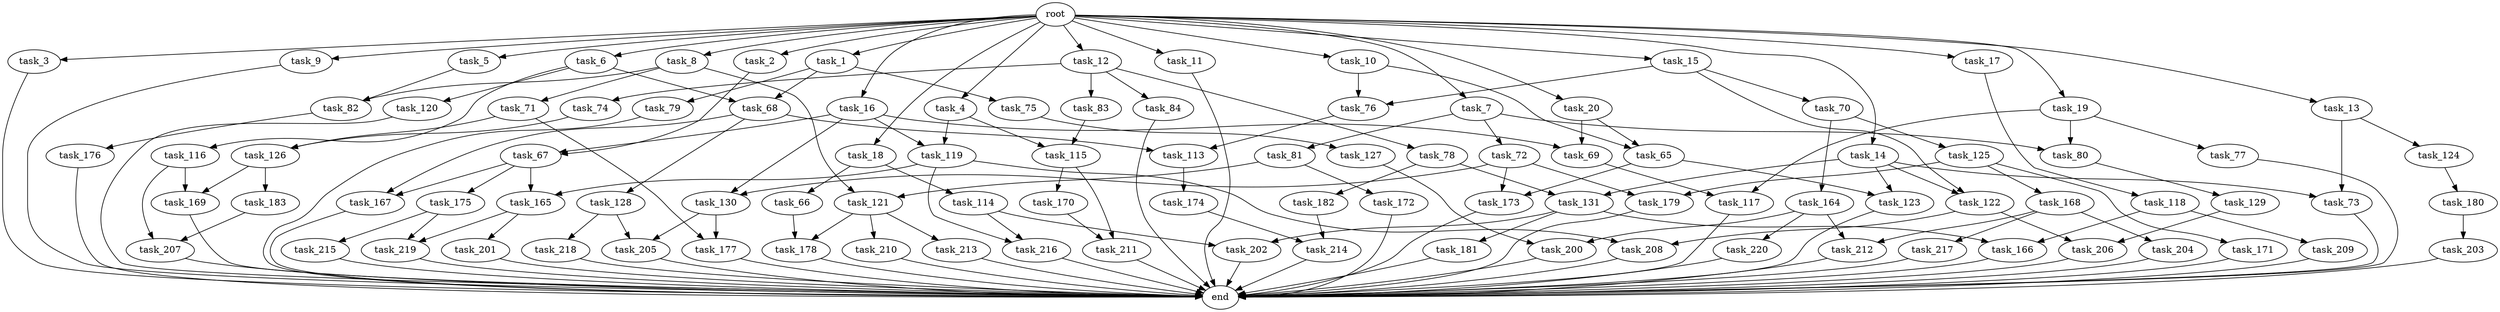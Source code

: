 digraph G {
  root [size="0.000000"];
  task_1 [size="1024.000000"];
  task_2 [size="1024.000000"];
  task_3 [size="1024.000000"];
  task_4 [size="1024.000000"];
  task_5 [size="1024.000000"];
  task_6 [size="1024.000000"];
  task_7 [size="1024.000000"];
  task_8 [size="1024.000000"];
  task_9 [size="1024.000000"];
  task_10 [size="1024.000000"];
  task_11 [size="1024.000000"];
  task_12 [size="1024.000000"];
  task_13 [size="1024.000000"];
  task_14 [size="1024.000000"];
  task_15 [size="1024.000000"];
  task_16 [size="1024.000000"];
  task_17 [size="1024.000000"];
  task_18 [size="1024.000000"];
  task_19 [size="1024.000000"];
  task_20 [size="1024.000000"];
  task_65 [size="1099511627776.000000"];
  task_66 [size="137438953472.000000"];
  task_67 [size="627065225216.000000"];
  task_68 [size="687194767360.000000"];
  task_69 [size="1099511627776.000000"];
  task_70 [size="695784701952.000000"];
  task_71 [size="137438953472.000000"];
  task_72 [size="420906795008.000000"];
  task_73 [size="858993459200.000000"];
  task_74 [size="858993459200.000000"];
  task_75 [size="137438953472.000000"];
  task_76 [size="1245540515840.000000"];
  task_77 [size="420906795008.000000"];
  task_78 [size="858993459200.000000"];
  task_79 [size="137438953472.000000"];
  task_80 [size="841813590016.000000"];
  task_81 [size="420906795008.000000"];
  task_82 [size="996432412672.000000"];
  task_83 [size="858993459200.000000"];
  task_84 [size="858993459200.000000"];
  task_113 [size="858993459200.000000"];
  task_114 [size="137438953472.000000"];
  task_115 [size="523986010112.000000"];
  task_116 [size="549755813888.000000"];
  task_117 [size="558345748480.000000"];
  task_118 [size="77309411328.000000"];
  task_119 [size="764504178688.000000"];
  task_120 [size="549755813888.000000"];
  task_121 [size="352187318272.000000"];
  task_122 [size="1245540515840.000000"];
  task_123 [size="1408749273088.000000"];
  task_124 [size="309237645312.000000"];
  task_125 [size="309237645312.000000"];
  task_126 [size="687194767360.000000"];
  task_127 [size="214748364800.000000"];
  task_128 [size="549755813888.000000"];
  task_129 [size="214748364800.000000"];
  task_130 [size="584115552256.000000"];
  task_131 [size="1408749273088.000000"];
  task_164 [size="309237645312.000000"];
  task_165 [size="558345748480.000000"];
  task_166 [size="171798691840.000000"];
  task_167 [size="687194767360.000000"];
  task_168 [size="77309411328.000000"];
  task_169 [size="1717986918400.000000"];
  task_170 [size="137438953472.000000"];
  task_171 [size="77309411328.000000"];
  task_172 [size="214748364800.000000"];
  task_173 [size="893353197568.000000"];
  task_174 [size="695784701952.000000"];
  task_175 [size="137438953472.000000"];
  task_176 [size="77309411328.000000"];
  task_177 [size="1099511627776.000000"];
  task_178 [size="773094113280.000000"];
  task_179 [size="111669149696.000000"];
  task_180 [size="214748364800.000000"];
  task_181 [size="34359738368.000000"];
  task_182 [size="858993459200.000000"];
  task_183 [size="858993459200.000000"];
  task_200 [size="292057776128.000000"];
  task_201 [size="309237645312.000000"];
  task_202 [size="171798691840.000000"];
  task_203 [size="695784701952.000000"];
  task_204 [size="420906795008.000000"];
  task_205 [size="627065225216.000000"];
  task_206 [size="936302870528.000000"];
  task_207 [size="936302870528.000000"];
  task_208 [size="498216206336.000000"];
  task_209 [size="137438953472.000000"];
  task_210 [size="695784701952.000000"];
  task_211 [size="446676598784.000000"];
  task_212 [size="635655159808.000000"];
  task_213 [size="695784701952.000000"];
  task_214 [size="936302870528.000000"];
  task_215 [size="214748364800.000000"];
  task_216 [size="558345748480.000000"];
  task_217 [size="420906795008.000000"];
  task_218 [size="77309411328.000000"];
  task_219 [size="523986010112.000000"];
  task_220 [size="214748364800.000000"];
  end [size="0.000000"];

  root -> task_1 [size="1.000000"];
  root -> task_2 [size="1.000000"];
  root -> task_3 [size="1.000000"];
  root -> task_4 [size="1.000000"];
  root -> task_5 [size="1.000000"];
  root -> task_6 [size="1.000000"];
  root -> task_7 [size="1.000000"];
  root -> task_8 [size="1.000000"];
  root -> task_9 [size="1.000000"];
  root -> task_10 [size="1.000000"];
  root -> task_11 [size="1.000000"];
  root -> task_12 [size="1.000000"];
  root -> task_13 [size="1.000000"];
  root -> task_14 [size="1.000000"];
  root -> task_15 [size="1.000000"];
  root -> task_16 [size="1.000000"];
  root -> task_17 [size="1.000000"];
  root -> task_18 [size="1.000000"];
  root -> task_19 [size="1.000000"];
  root -> task_20 [size="1.000000"];
  task_1 -> task_68 [size="134217728.000000"];
  task_1 -> task_75 [size="134217728.000000"];
  task_1 -> task_79 [size="134217728.000000"];
  task_2 -> task_67 [size="75497472.000000"];
  task_3 -> end [size="1.000000"];
  task_4 -> task_115 [size="209715200.000000"];
  task_4 -> task_119 [size="209715200.000000"];
  task_5 -> task_82 [size="838860800.000000"];
  task_6 -> task_68 [size="536870912.000000"];
  task_6 -> task_116 [size="536870912.000000"];
  task_6 -> task_120 [size="536870912.000000"];
  task_7 -> task_72 [size="411041792.000000"];
  task_7 -> task_80 [size="411041792.000000"];
  task_7 -> task_81 [size="411041792.000000"];
  task_8 -> task_71 [size="134217728.000000"];
  task_8 -> task_82 [size="134217728.000000"];
  task_8 -> task_121 [size="134217728.000000"];
  task_9 -> end [size="1.000000"];
  task_10 -> task_65 [size="536870912.000000"];
  task_10 -> task_76 [size="536870912.000000"];
  task_11 -> end [size="1.000000"];
  task_12 -> task_74 [size="838860800.000000"];
  task_12 -> task_78 [size="838860800.000000"];
  task_12 -> task_83 [size="838860800.000000"];
  task_12 -> task_84 [size="838860800.000000"];
  task_13 -> task_73 [size="301989888.000000"];
  task_13 -> task_124 [size="301989888.000000"];
  task_14 -> task_73 [size="536870912.000000"];
  task_14 -> task_122 [size="536870912.000000"];
  task_14 -> task_123 [size="536870912.000000"];
  task_14 -> task_131 [size="536870912.000000"];
  task_15 -> task_70 [size="679477248.000000"];
  task_15 -> task_76 [size="679477248.000000"];
  task_15 -> task_122 [size="679477248.000000"];
  task_16 -> task_67 [size="536870912.000000"];
  task_16 -> task_69 [size="536870912.000000"];
  task_16 -> task_119 [size="536870912.000000"];
  task_16 -> task_130 [size="536870912.000000"];
  task_17 -> task_118 [size="75497472.000000"];
  task_18 -> task_66 [size="134217728.000000"];
  task_18 -> task_114 [size="134217728.000000"];
  task_19 -> task_77 [size="411041792.000000"];
  task_19 -> task_80 [size="411041792.000000"];
  task_19 -> task_117 [size="411041792.000000"];
  task_20 -> task_65 [size="536870912.000000"];
  task_20 -> task_69 [size="536870912.000000"];
  task_65 -> task_123 [size="838860800.000000"];
  task_65 -> task_173 [size="838860800.000000"];
  task_66 -> task_178 [size="75497472.000000"];
  task_67 -> task_165 [size="134217728.000000"];
  task_67 -> task_167 [size="134217728.000000"];
  task_67 -> task_175 [size="134217728.000000"];
  task_68 -> task_113 [size="536870912.000000"];
  task_68 -> task_128 [size="536870912.000000"];
  task_68 -> task_167 [size="536870912.000000"];
  task_69 -> task_117 [size="134217728.000000"];
  task_70 -> task_125 [size="301989888.000000"];
  task_70 -> task_164 [size="301989888.000000"];
  task_71 -> task_126 [size="536870912.000000"];
  task_71 -> task_177 [size="536870912.000000"];
  task_72 -> task_130 [size="33554432.000000"];
  task_72 -> task_173 [size="33554432.000000"];
  task_72 -> task_179 [size="33554432.000000"];
  task_73 -> end [size="1.000000"];
  task_74 -> task_126 [size="134217728.000000"];
  task_75 -> task_127 [size="209715200.000000"];
  task_76 -> task_113 [size="301989888.000000"];
  task_77 -> end [size="1.000000"];
  task_78 -> task_131 [size="838860800.000000"];
  task_78 -> task_182 [size="838860800.000000"];
  task_79 -> end [size="1.000000"];
  task_80 -> task_129 [size="209715200.000000"];
  task_81 -> task_121 [size="209715200.000000"];
  task_81 -> task_172 [size="209715200.000000"];
  task_82 -> task_176 [size="75497472.000000"];
  task_83 -> task_115 [size="301989888.000000"];
  task_84 -> end [size="1.000000"];
  task_113 -> task_174 [size="679477248.000000"];
  task_114 -> task_202 [size="134217728.000000"];
  task_114 -> task_216 [size="134217728.000000"];
  task_115 -> task_170 [size="134217728.000000"];
  task_115 -> task_211 [size="134217728.000000"];
  task_116 -> task_169 [size="838860800.000000"];
  task_116 -> task_207 [size="838860800.000000"];
  task_117 -> end [size="1.000000"];
  task_118 -> task_166 [size="134217728.000000"];
  task_118 -> task_209 [size="134217728.000000"];
  task_119 -> task_165 [size="411041792.000000"];
  task_119 -> task_208 [size="411041792.000000"];
  task_119 -> task_216 [size="411041792.000000"];
  task_120 -> end [size="1.000000"];
  task_121 -> task_178 [size="679477248.000000"];
  task_121 -> task_210 [size="679477248.000000"];
  task_121 -> task_213 [size="679477248.000000"];
  task_122 -> task_206 [size="75497472.000000"];
  task_122 -> task_208 [size="75497472.000000"];
  task_123 -> end [size="1.000000"];
  task_124 -> task_180 [size="209715200.000000"];
  task_125 -> task_168 [size="75497472.000000"];
  task_125 -> task_171 [size="75497472.000000"];
  task_125 -> task_179 [size="75497472.000000"];
  task_126 -> task_169 [size="838860800.000000"];
  task_126 -> task_183 [size="838860800.000000"];
  task_127 -> task_200 [size="75497472.000000"];
  task_128 -> task_205 [size="75497472.000000"];
  task_128 -> task_218 [size="75497472.000000"];
  task_129 -> task_206 [size="838860800.000000"];
  task_130 -> task_177 [size="536870912.000000"];
  task_130 -> task_205 [size="536870912.000000"];
  task_131 -> task_166 [size="33554432.000000"];
  task_131 -> task_181 [size="33554432.000000"];
  task_131 -> task_202 [size="33554432.000000"];
  task_164 -> task_200 [size="209715200.000000"];
  task_164 -> task_212 [size="209715200.000000"];
  task_164 -> task_220 [size="209715200.000000"];
  task_165 -> task_201 [size="301989888.000000"];
  task_165 -> task_219 [size="301989888.000000"];
  task_166 -> end [size="1.000000"];
  task_167 -> end [size="1.000000"];
  task_168 -> task_204 [size="411041792.000000"];
  task_168 -> task_212 [size="411041792.000000"];
  task_168 -> task_217 [size="411041792.000000"];
  task_169 -> end [size="1.000000"];
  task_170 -> task_211 [size="301989888.000000"];
  task_171 -> end [size="1.000000"];
  task_172 -> end [size="1.000000"];
  task_173 -> end [size="1.000000"];
  task_174 -> task_214 [size="838860800.000000"];
  task_175 -> task_215 [size="209715200.000000"];
  task_175 -> task_219 [size="209715200.000000"];
  task_176 -> end [size="1.000000"];
  task_177 -> end [size="1.000000"];
  task_178 -> end [size="1.000000"];
  task_179 -> end [size="1.000000"];
  task_180 -> task_203 [size="679477248.000000"];
  task_181 -> end [size="1.000000"];
  task_182 -> task_214 [size="75497472.000000"];
  task_183 -> task_207 [size="75497472.000000"];
  task_200 -> end [size="1.000000"];
  task_201 -> end [size="1.000000"];
  task_202 -> end [size="1.000000"];
  task_203 -> end [size="1.000000"];
  task_204 -> end [size="1.000000"];
  task_205 -> end [size="1.000000"];
  task_206 -> end [size="1.000000"];
  task_207 -> end [size="1.000000"];
  task_208 -> end [size="1.000000"];
  task_209 -> end [size="1.000000"];
  task_210 -> end [size="1.000000"];
  task_211 -> end [size="1.000000"];
  task_212 -> end [size="1.000000"];
  task_213 -> end [size="1.000000"];
  task_214 -> end [size="1.000000"];
  task_215 -> end [size="1.000000"];
  task_216 -> end [size="1.000000"];
  task_217 -> end [size="1.000000"];
  task_218 -> end [size="1.000000"];
  task_219 -> end [size="1.000000"];
  task_220 -> end [size="1.000000"];
}
